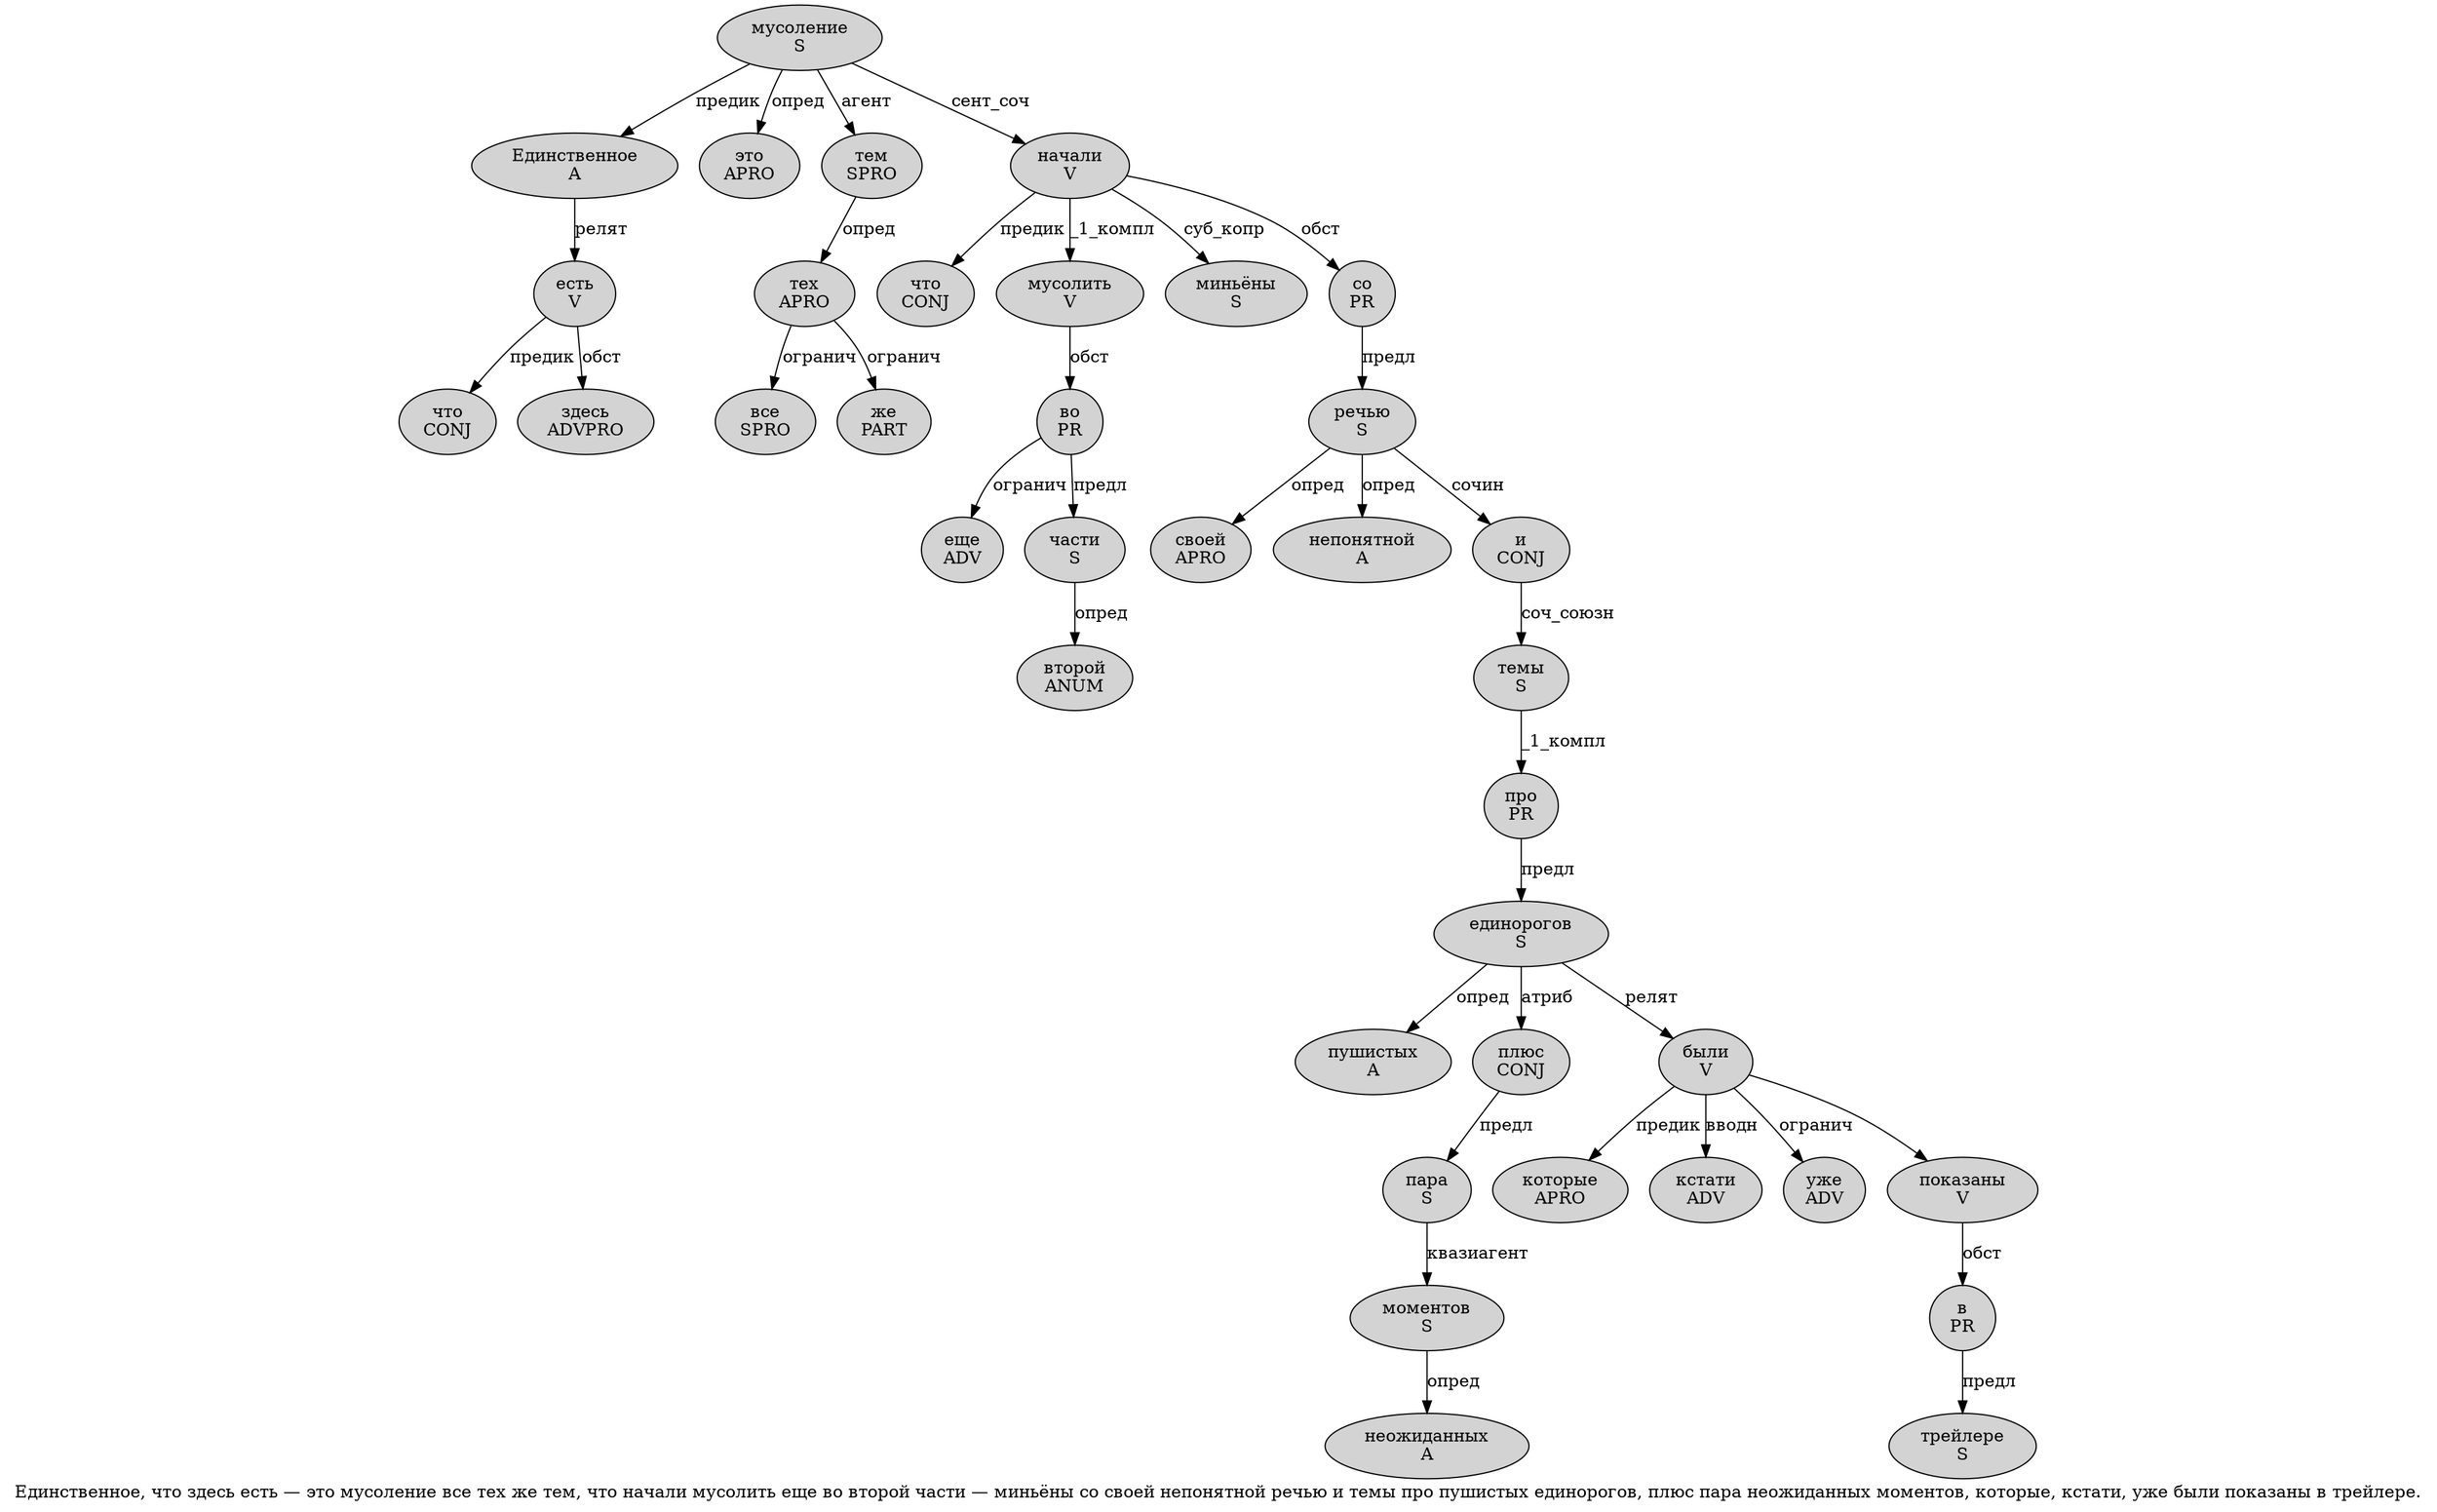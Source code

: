 digraph SENTENCE_2925 {
	graph [label="Единственное, что здесь есть — это мусоление все тех же тем, что начали мусолить еще во второй части — миньёны со своей непонятной речью и темы про пушистых единорогов, плюс пара неожиданных моментов, которые, кстати, уже были показаны в трейлере."]
	node [style=filled]
		0 [label="Единственное
A" color="" fillcolor=lightgray penwidth=1 shape=ellipse]
		2 [label="что
CONJ" color="" fillcolor=lightgray penwidth=1 shape=ellipse]
		3 [label="здесь
ADVPRO" color="" fillcolor=lightgray penwidth=1 shape=ellipse]
		4 [label="есть
V" color="" fillcolor=lightgray penwidth=1 shape=ellipse]
		6 [label="это
APRO" color="" fillcolor=lightgray penwidth=1 shape=ellipse]
		7 [label="мусоление
S" color="" fillcolor=lightgray penwidth=1 shape=ellipse]
		8 [label="все
SPRO" color="" fillcolor=lightgray penwidth=1 shape=ellipse]
		9 [label="тех
APRO" color="" fillcolor=lightgray penwidth=1 shape=ellipse]
		10 [label="же
PART" color="" fillcolor=lightgray penwidth=1 shape=ellipse]
		11 [label="тем
SPRO" color="" fillcolor=lightgray penwidth=1 shape=ellipse]
		13 [label="что
CONJ" color="" fillcolor=lightgray penwidth=1 shape=ellipse]
		14 [label="начали
V" color="" fillcolor=lightgray penwidth=1 shape=ellipse]
		15 [label="мусолить
V" color="" fillcolor=lightgray penwidth=1 shape=ellipse]
		16 [label="еще
ADV" color="" fillcolor=lightgray penwidth=1 shape=ellipse]
		17 [label="во
PR" color="" fillcolor=lightgray penwidth=1 shape=ellipse]
		18 [label="второй
ANUM" color="" fillcolor=lightgray penwidth=1 shape=ellipse]
		19 [label="части
S" color="" fillcolor=lightgray penwidth=1 shape=ellipse]
		21 [label="миньёны
S" color="" fillcolor=lightgray penwidth=1 shape=ellipse]
		22 [label="со
PR" color="" fillcolor=lightgray penwidth=1 shape=ellipse]
		23 [label="своей
APRO" color="" fillcolor=lightgray penwidth=1 shape=ellipse]
		24 [label="непонятной
A" color="" fillcolor=lightgray penwidth=1 shape=ellipse]
		25 [label="речью
S" color="" fillcolor=lightgray penwidth=1 shape=ellipse]
		26 [label="и
CONJ" color="" fillcolor=lightgray penwidth=1 shape=ellipse]
		27 [label="темы
S" color="" fillcolor=lightgray penwidth=1 shape=ellipse]
		28 [label="про
PR" color="" fillcolor=lightgray penwidth=1 shape=ellipse]
		29 [label="пушистых
A" color="" fillcolor=lightgray penwidth=1 shape=ellipse]
		30 [label="единорогов
S" color="" fillcolor=lightgray penwidth=1 shape=ellipse]
		32 [label="плюс
CONJ" color="" fillcolor=lightgray penwidth=1 shape=ellipse]
		33 [label="пара
S" color="" fillcolor=lightgray penwidth=1 shape=ellipse]
		34 [label="неожиданных
A" color="" fillcolor=lightgray penwidth=1 shape=ellipse]
		35 [label="моментов
S" color="" fillcolor=lightgray penwidth=1 shape=ellipse]
		37 [label="которые
APRO" color="" fillcolor=lightgray penwidth=1 shape=ellipse]
		39 [label="кстати
ADV" color="" fillcolor=lightgray penwidth=1 shape=ellipse]
		41 [label="уже
ADV" color="" fillcolor=lightgray penwidth=1 shape=ellipse]
		42 [label="были
V" color="" fillcolor=lightgray penwidth=1 shape=ellipse]
		43 [label="показаны
V" color="" fillcolor=lightgray penwidth=1 shape=ellipse]
		44 [label="в
PR" color="" fillcolor=lightgray penwidth=1 shape=ellipse]
		45 [label="трейлере
S" color="" fillcolor=lightgray penwidth=1 shape=ellipse]
			19 -> 18 [label="опред"]
			33 -> 35 [label="квазиагент"]
			27 -> 28 [label="_1_компл"]
			15 -> 17 [label="обст"]
			0 -> 4 [label="релят"]
			26 -> 27 [label="соч_союзн"]
			44 -> 45 [label="предл"]
			9 -> 8 [label="огранич"]
			9 -> 10 [label="огранич"]
			28 -> 30 [label="предл"]
			14 -> 13 [label="предик"]
			14 -> 15 [label="_1_компл"]
			14 -> 21 [label="суб_копр"]
			14 -> 22 [label="обст"]
			32 -> 33 [label="предл"]
			4 -> 2 [label="предик"]
			4 -> 3 [label="обст"]
			22 -> 25 [label="предл"]
			43 -> 44 [label="обст"]
			11 -> 9 [label="опред"]
			25 -> 23 [label="опред"]
			25 -> 24 [label="опред"]
			25 -> 26 [label="сочин"]
			30 -> 29 [label="опред"]
			30 -> 32 [label="атриб"]
			30 -> 42 [label="релят"]
			35 -> 34 [label="опред"]
			42 -> 37 [label="предик"]
			42 -> 39 [label="вводн"]
			42 -> 41 [label="огранич"]
			42 -> 43
			7 -> 0 [label="предик"]
			7 -> 6 [label="опред"]
			7 -> 11 [label="агент"]
			7 -> 14 [label="сент_соч"]
			17 -> 16 [label="огранич"]
			17 -> 19 [label="предл"]
}